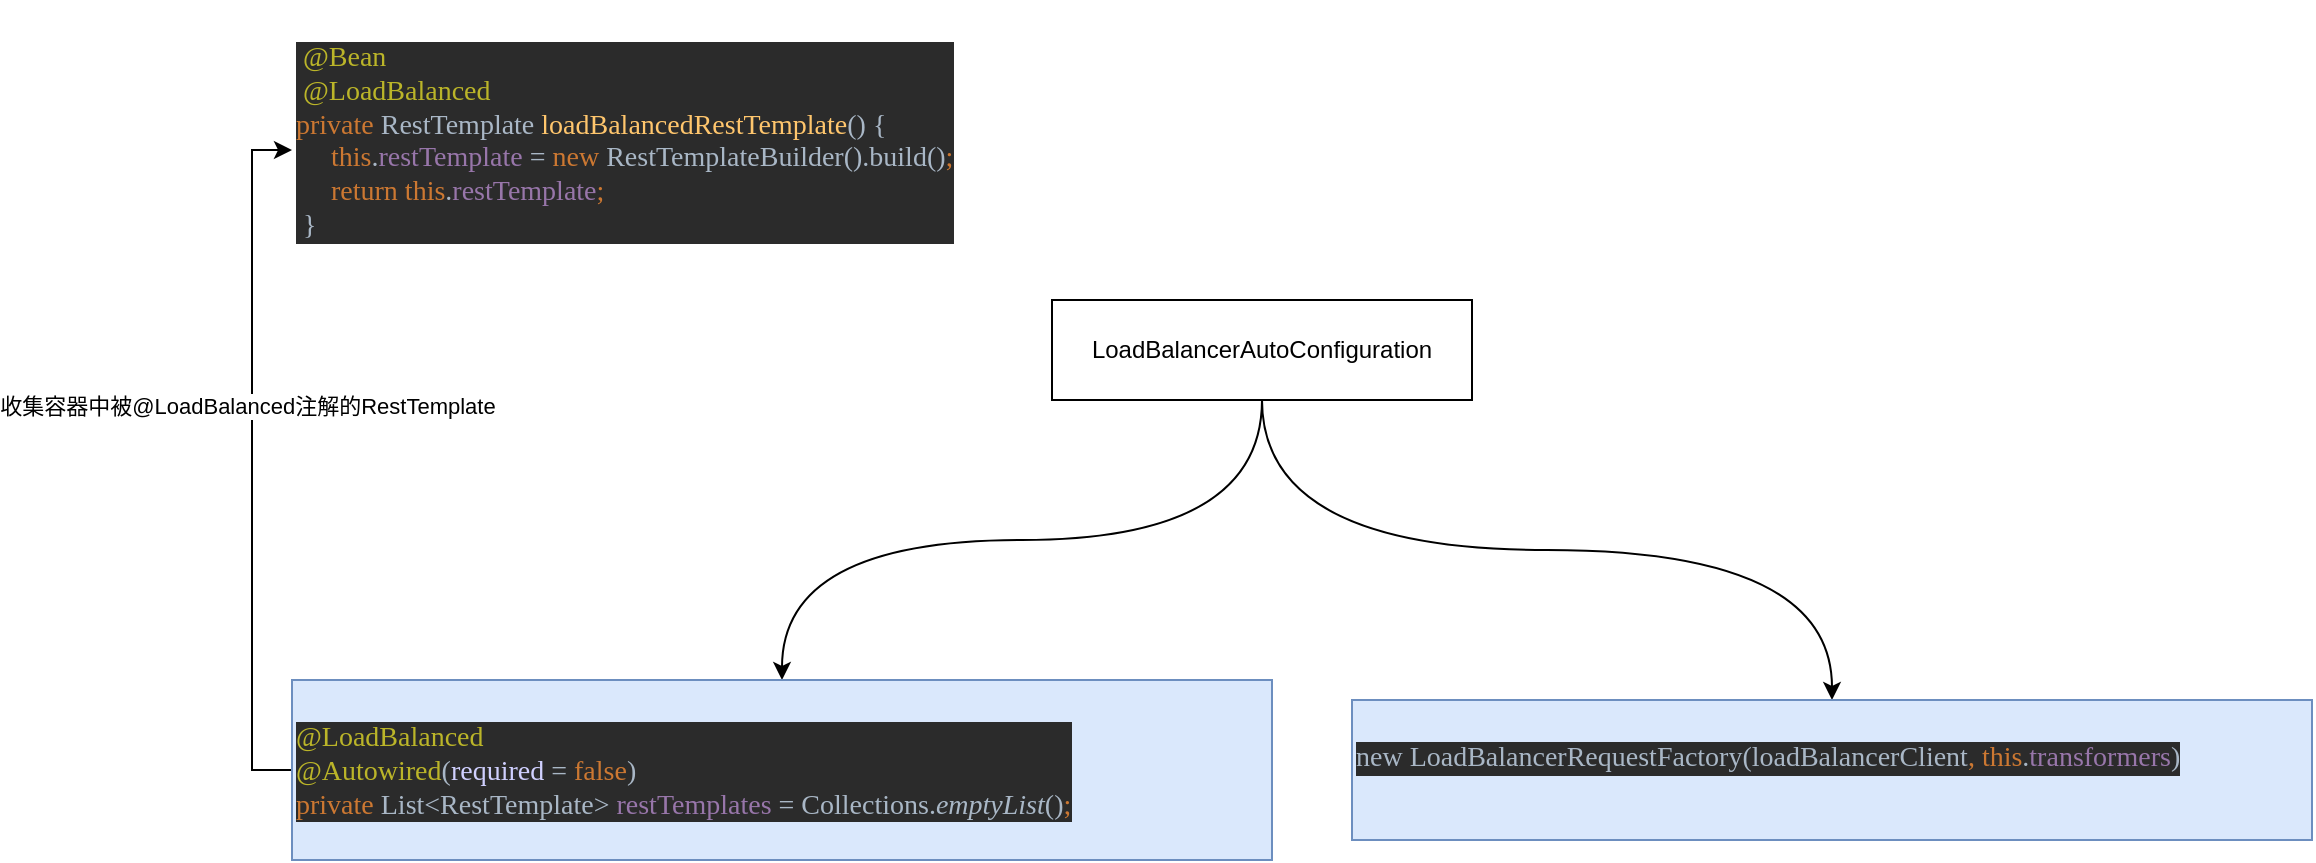 <mxfile version="20.8.5" type="github">
  <diagram id="bruZlcHIP3pg97opyE75" name="2021.0.5-@LoadBalanced">
    <mxGraphModel dx="1947" dy="1663" grid="1" gridSize="10" guides="1" tooltips="1" connect="1" arrows="1" fold="1" page="1" pageScale="1" pageWidth="827" pageHeight="1169" math="0" shadow="0">
      <root>
        <mxCell id="0" />
        <mxCell id="1" parent="0" />
        <mxCell id="1qtRr6nypjZ_Tf2jb777-1" value="&lt;pre style=&quot;background-color:#2b2b2b;color:#a9b7c6;font-family:&#39;JetBrains Mono&#39;;font-size:10.5pt;&quot;&gt; &lt;span style=&quot;color:#bbb529;&quot;&gt;@Bean&lt;br&gt;&lt;/span&gt;&lt;span style=&quot;color:#bbb529;&quot;&gt; @LoadBalanced&lt;br&gt;&lt;/span&gt;&lt;span style=&quot;color:#cc7832;&quot;&gt;private &lt;/span&gt;RestTemplate &lt;span style=&quot;color:#ffc66d;&quot;&gt;loadBalancedRestTemplate&lt;/span&gt;() {&lt;br&gt;     &lt;span style=&quot;color:#cc7832;&quot;&gt;this&lt;/span&gt;.&lt;span style=&quot;color:#9876aa;&quot;&gt;restTemplate &lt;/span&gt;= &lt;span style=&quot;color:#cc7832;&quot;&gt;new &lt;/span&gt;RestTemplateBuilder().build()&lt;span style=&quot;color:#cc7832;&quot;&gt;;&lt;br&gt;&lt;/span&gt;&lt;span style=&quot;color:#cc7832;&quot;&gt;     return this&lt;/span&gt;.&lt;span style=&quot;color:#9876aa;&quot;&gt;restTemplate&lt;/span&gt;&lt;span style=&quot;color:#cc7832;&quot;&gt;;&lt;br&gt;&lt;/span&gt;&lt;span style=&quot;color:#cc7832;&quot;&gt; &lt;/span&gt;}&lt;/pre&gt;" style="text;whiteSpace=wrap;html=1;" vertex="1" parent="1">
          <mxGeometry x="10" y="-90" width="410" height="150" as="geometry" />
        </mxCell>
        <mxCell id="1qtRr6nypjZ_Tf2jb777-19" value="" style="edgeStyle=orthogonalEdgeStyle;rounded=0;orthogonalLoop=1;jettySize=auto;html=1;curved=1;" edge="1" parent="1" source="1qtRr6nypjZ_Tf2jb777-17" target="1qtRr6nypjZ_Tf2jb777-18">
          <mxGeometry relative="1" as="geometry" />
        </mxCell>
        <mxCell id="1qtRr6nypjZ_Tf2jb777-25" style="edgeStyle=orthogonalEdgeStyle;rounded=0;orthogonalLoop=1;jettySize=auto;html=1;entryX=0.5;entryY=0;entryDx=0;entryDy=0;curved=1;" edge="1" parent="1" source="1qtRr6nypjZ_Tf2jb777-17" target="1qtRr6nypjZ_Tf2jb777-24">
          <mxGeometry relative="1" as="geometry" />
        </mxCell>
        <mxCell id="1qtRr6nypjZ_Tf2jb777-17" value="LoadBalancerAutoConfiguration" style="rounded=0;whiteSpace=wrap;html=1;" vertex="1" parent="1">
          <mxGeometry x="390" y="60" width="210" height="50" as="geometry" />
        </mxCell>
        <mxCell id="1qtRr6nypjZ_Tf2jb777-22" style="edgeStyle=orthogonalEdgeStyle;rounded=0;orthogonalLoop=1;jettySize=auto;html=1;entryX=0;entryY=0.5;entryDx=0;entryDy=0;exitX=0;exitY=0.5;exitDx=0;exitDy=0;" edge="1" parent="1" source="1qtRr6nypjZ_Tf2jb777-18" target="1qtRr6nypjZ_Tf2jb777-1">
          <mxGeometry relative="1" as="geometry" />
        </mxCell>
        <mxCell id="1qtRr6nypjZ_Tf2jb777-23" value="收集容器中被@LoadBalanced注解的RestTemplate&amp;nbsp;" style="edgeLabel;html=1;align=center;verticalAlign=middle;resizable=0;points=[];" vertex="1" connectable="0" parent="1qtRr6nypjZ_Tf2jb777-22">
          <mxGeometry x="0.154" y="1" relative="1" as="geometry">
            <mxPoint as="offset" />
          </mxGeometry>
        </mxCell>
        <mxCell id="1qtRr6nypjZ_Tf2jb777-18" value="&lt;pre style=&quot;background-color:#2b2b2b;color:#a9b7c6;font-family:&#39;JetBrains Mono&#39;;font-size:10.5pt;&quot;&gt;&lt;span style=&quot;color:#bbb529;&quot;&gt;@LoadBalanced&lt;br&gt;&lt;/span&gt;&lt;span style=&quot;color:#bbb529;&quot;&gt;@Autowired&lt;/span&gt;(&lt;span style=&quot;color:#d0d0ff;&quot;&gt;required &lt;/span&gt;= &lt;span style=&quot;color:#cc7832;&quot;&gt;false&lt;/span&gt;)&lt;br&gt;&lt;span style=&quot;color:#cc7832;&quot;&gt;private &lt;/span&gt;List&amp;lt;RestTemplate&amp;gt; &lt;span style=&quot;color:#9876aa;&quot;&gt;restTemplates &lt;/span&gt;= Collections.&lt;span style=&quot;font-style:italic;&quot;&gt;emptyList&lt;/span&gt;()&lt;span style=&quot;color:#cc7832;&quot;&gt;;&lt;/span&gt;&lt;/pre&gt;" style="text;whiteSpace=wrap;html=1;fillColor=#dae8fc;strokeColor=#6c8ebf;" vertex="1" parent="1">
          <mxGeometry x="10" y="250" width="490" height="90" as="geometry" />
        </mxCell>
        <mxCell id="1qtRr6nypjZ_Tf2jb777-24" value="&lt;pre style=&quot;background-color:#2b2b2b;color:#a9b7c6;font-family:&#39;JetBrains Mono&#39;;font-size:10.5pt;&quot;&gt;new LoadBalancerRequestFactory(loadBalancerClient&lt;span style=&quot;color:#cc7832;&quot;&gt;, this&lt;/span&gt;.&lt;span style=&quot;color:#9876aa;&quot;&gt;transformers&lt;/span&gt;)&lt;/pre&gt;" style="text;whiteSpace=wrap;html=1;fillColor=#dae8fc;strokeColor=#6c8ebf;" vertex="1" parent="1">
          <mxGeometry x="540" y="260" width="480" height="70" as="geometry" />
        </mxCell>
      </root>
    </mxGraphModel>
  </diagram>
</mxfile>
